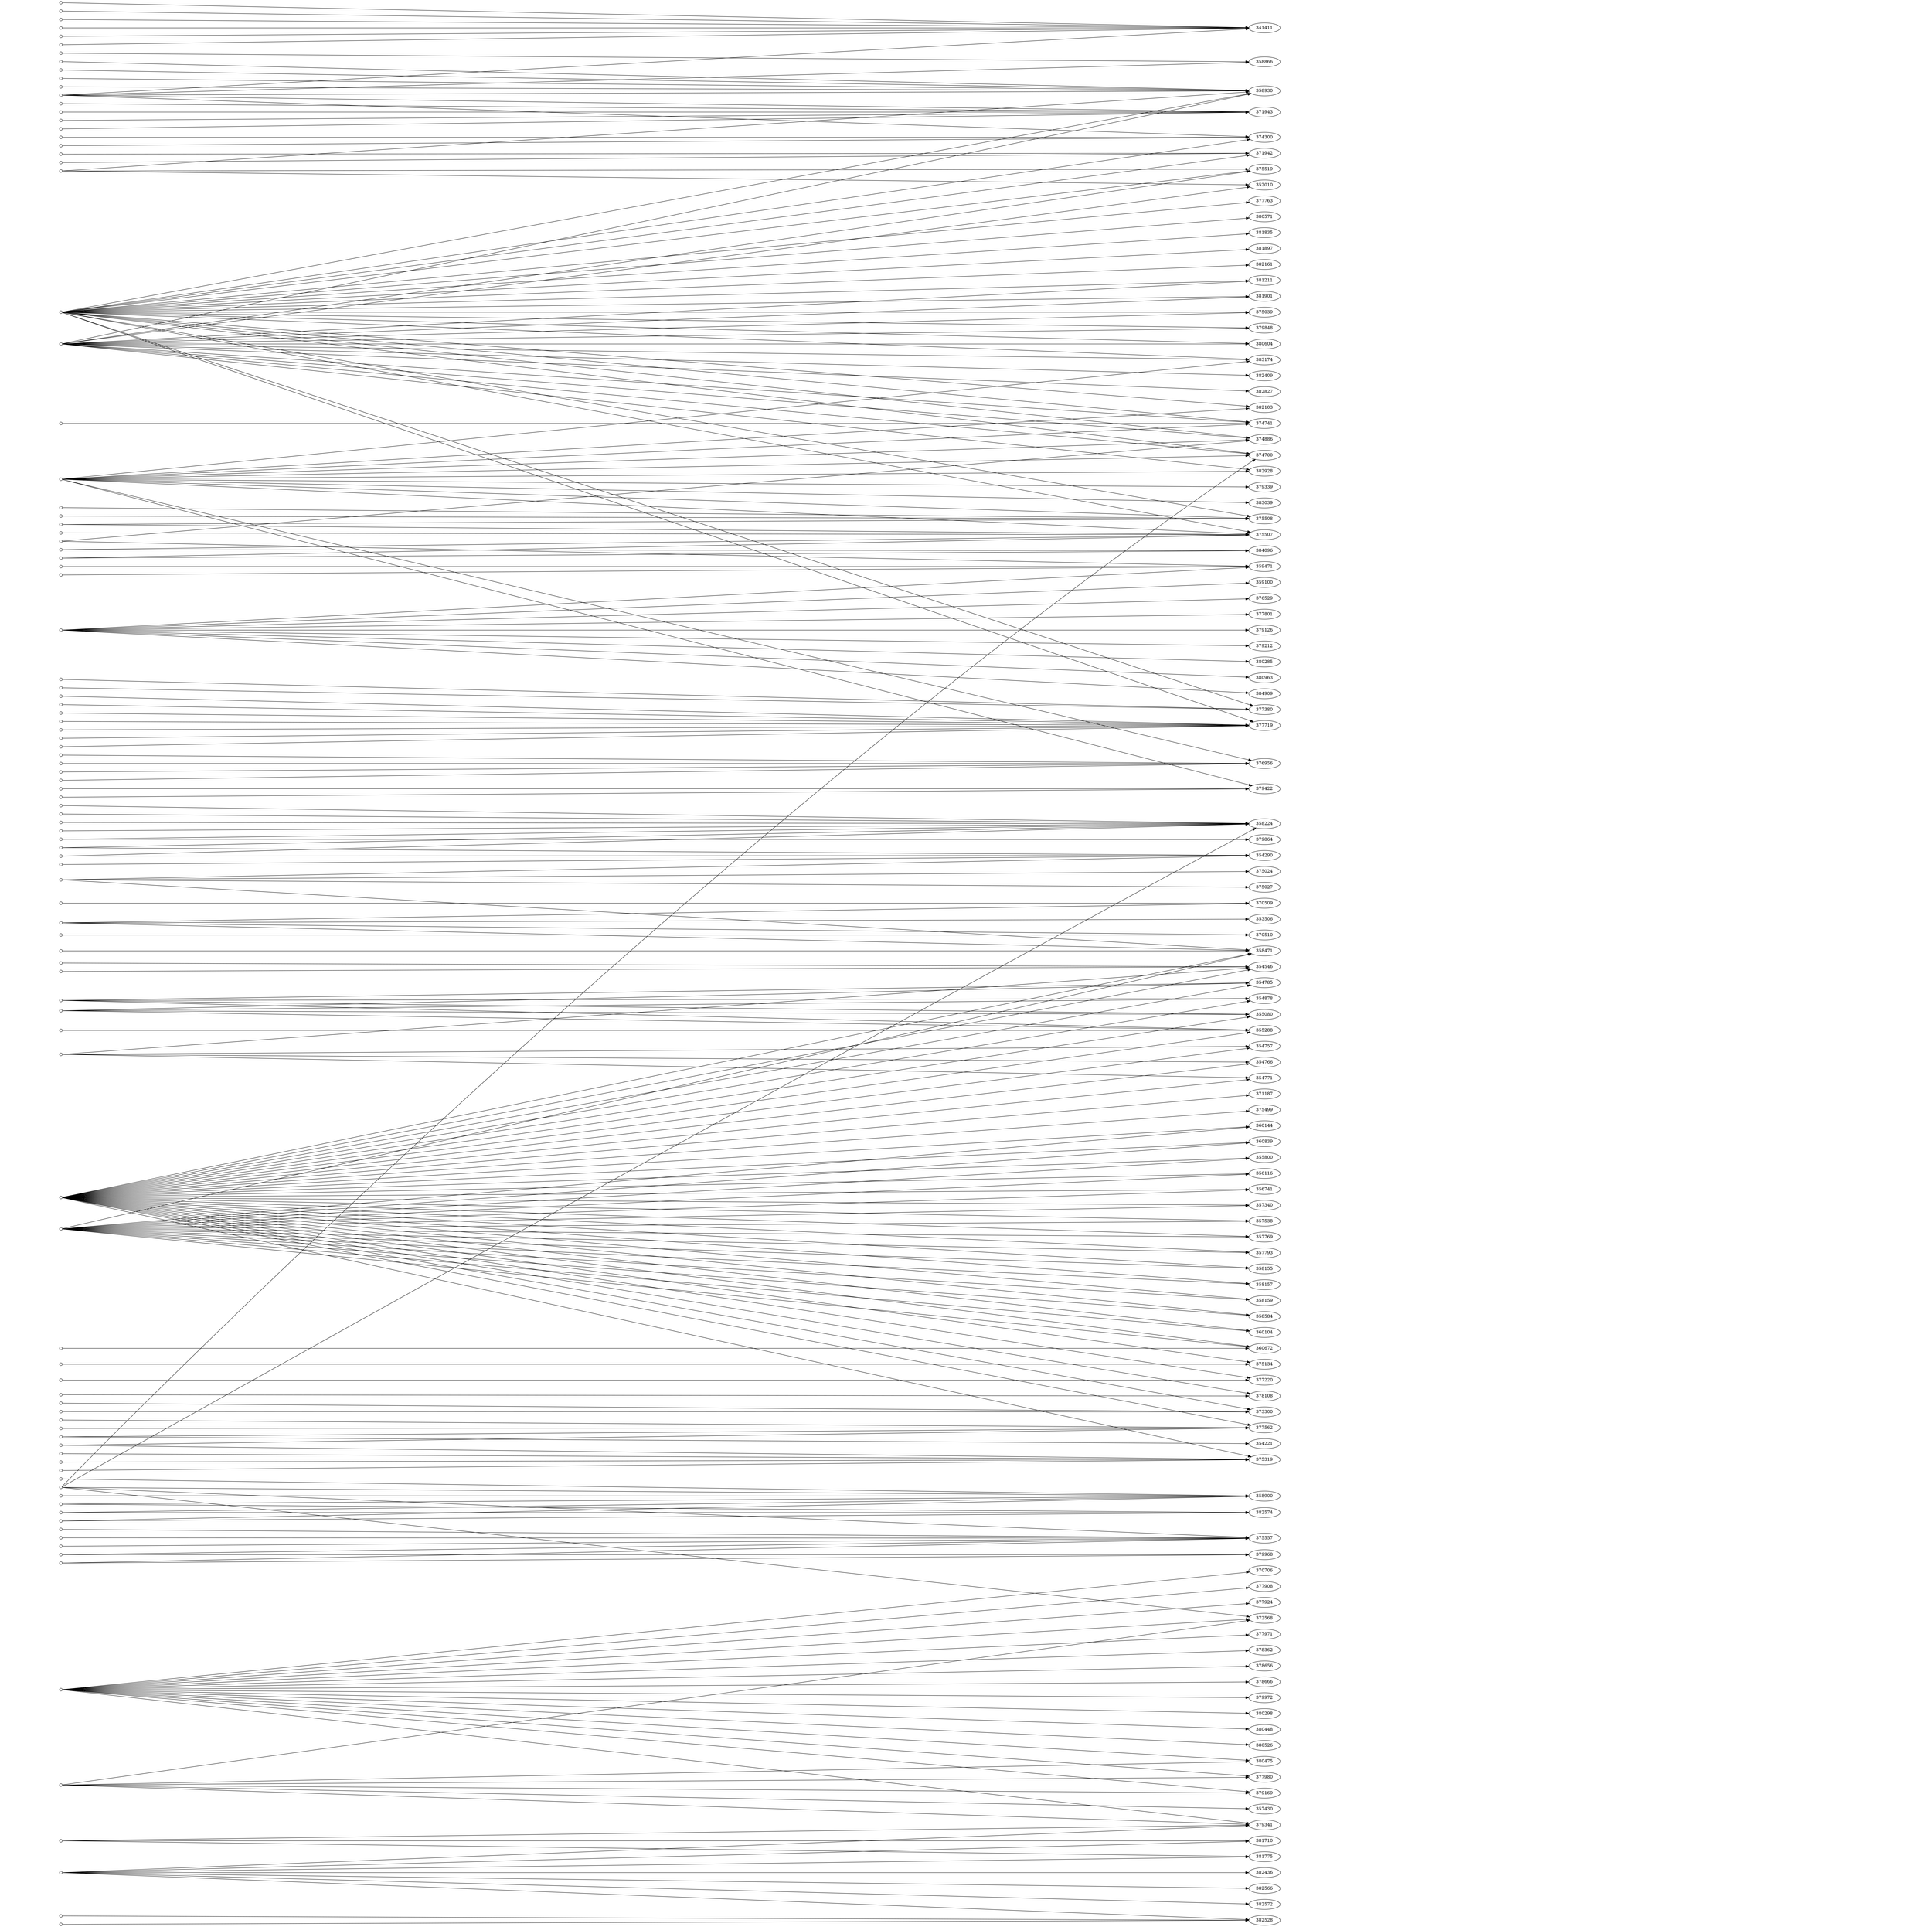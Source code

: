 // bash command for generate this document: 
// $ dot -Tsvg big.dot -o big.svg


digraph G  {
	ratio=1;
	rank = "source";
	rankdir = "LR";
	//center = true;	
	node[width=.12,height=.12]
	fcfpr1_1_2t_17 -> 341411;
	fcfpr1_1t_1 -> 341411;
	rdlfpr2_0_rdlt_4 -> 341411;
	fpfpr1_0_1t_1 -> 341411;
	fpfpr1_1_2t_11 -> 341411;
	rtafpr1_1_2t_28 -> 341411;
	rtafpr1_1_3t_6 -> 341411;
	rdlfpr1_1t_1 -> 358866;
	//358866 -> pcfpr1_1_3t_7;
	rtafpr1_1_3t_6 -> 358866;
	tmfpr1_1_3t_5 -> 358930;
	fcfpr1_1_3t_9 -> 358930;
	pcfpr1_1_3t_7 -> 358930;
	fpfpr1_1_3g_1 -> 358930;
	fpfpr1_1_3t_1 -> 358930;
	aufpr1_1_3t_1 -> 358930;
	rtafpr1_0_3g_1 -> 358930;
	rtafpr1_1_3t_6 -> 358930;
	msgfpr1_1_1g_12 -> 371943;
	rtafpr1_1_1g_8 -> 371943;
	rtafpr1_1_1t_35 -> 371943;
	rtafpr1_1_1t_45 -> 371943;
	rtafpr1_1_3t_6 -> 371943;
	tlfpr2_0_rdlg_2 -> 374300;
	fcfpr1_1_3t_8 -> 374300;
	fcfpr1_1_3t_9 -> 374300;
	rtafpr1_1_3t_6 -> 374300;
	fcfpr1_0_5g_1 -> 371942;
	fcfpr1_1_1t_19 -> 371942;
	fcfpr1_1_3t_9 -> 371942;
	fcfpr1_1_3t_9 -> 374700;
	tymsgfpr1_1_3t_3 -> 374700;
	fpfpr1_1_3t_1 -> 374700;
	rtafpr1_1_3t_7 -> 374700;
	fcfpr1_1_3g_2 -> 374741;
	fcfpr1_1_3t_9 -> 374741;
	fpfpr1_1_3t_1 -> 374741;
	rtafpr1_1_3t_7 -> 374741;
	fcfpr1_1_1t_18 -> 374886;
	fcfpr1_1_3t_9 -> 374886;
	fpfpr1_1_3t_1 -> 374886;
	rtafpr1_1_3t_7 -> 374886;
	fcfpr1_1_3t_9 -> 375039;
	fpfpr1_1_3t_1 -> 375039;
	fcfpr1_1_3t_42 -> 375507;
	fcfpr1_1_3t_9 -> 375507;
	rdlfpr2_0_rdlt_158 -> 375507;
	rtafpr1_1_3t_7 -> 375507;
	rtafpr1_1_3t_71 -> 375507;
	dbfpr1_1_3t_2 -> 375507;
	fcfpr1_1_3t_9 -> 375508;
	rdlfpr1_1g_13 -> 375508;
	rtafpr1_1_3t_7 -> 375508;
	rtafpr2_1_rdlg_1 -> 375508;
	dbfpr1_1_3t_2 -> 375508;
	fcfpr1_1_3t_9 -> 375519;
	fpfpr1_1_3g_1 -> 375519;
	fpfpr1_1_3t_1 -> 375519;
	fcfpr1_1_3t_9 -> 377380;
	rdlfpr1_1g_16 -> 377380;
	rdlfpr1_1t_100 -> 377380;
	fcfpr1_0_2g_1 -> 377719;
	fcfpr1_1_3t_10 -> 377719;
	fcfpr1_1_3t_7 -> 377719;
	fcfpr1_1_3t_9 -> 377719;
	rdlfpr2_0_rdlg_12 -> 377719;
	rdlfpr2_0_rdlt_108 -> 377719;
	rdlfpr2_0_rdlt_27 -> 377719;
	rdlfpr2_0_rdlt_30 -> 377719;
	fcfpr1_1_3t_9 -> 377763;
	fcfpr1_1_3t_9 -> 379848;
	fpfpr1_1_3t_1 -> 379848;
	fcfpr1_1_3t_9 -> 380571;
	fcfpr1_1_3t_9 -> 380604;
	fpfpr1_1_3t_1 -> 380604;
	fcfpr1_1_3t_9 -> 381211;
	fpfpr1_1_3t_1 -> 381211;
	fcfpr1_1_3t_9 -> 381835;
	fcfpr1_1_3t_9 -> 381897;
	fcfpr1_1_3t_9 -> 381901;
	fpfpr1_1_3t_1 -> 381901;
	fcfpr1_1_3t_9 -> 382103;
	rtafpr1_1_3t_7 -> 382103;
	fcfpr1_1_3t_9 -> 382161;
	fcfpr1_1_3t_9 -> 383174;
	fpfpr1_1_3t_1 -> 383174;
	rtafpr1_1_3t_7 -> 383174;
	fpfpr1_1_3g_1 -> 352010;
	fpfpr1_1_3t_1 -> 352010;
	fpfpr1_1_3t_1 -> 382409;
	fpfpr1_1_3t_1 -> 382827;
	fpfpr1_1_3t_1 -> 382928;
	rtafpr1_1_3t_7 -> 382928;
	tlfpr1_1_1t_5 -> 358224;
	tymsgfpr1_1_1t_23 -> 358224;
	tymsgfpr1_1_3t_3 -> 358224;
	rcfpr0_0_1t_9 -> 358224;
	rcfpr1_1_1t_5 -> 358224;
	odfpr0_0_1t_8 -> 358224;
	odfpr1_1_1t_6 -> 358224;
	ecdsgfpr1_1_1t_4 -> 358224;
	tymsgfpr1_1_1t_18 -> 358900;
	tymsgfpr1_1_3t_3 -> 358900;
	rcfpr1_1_1t_100 -> 358900;
	rcfpr1_1_1t_22 -> 358900;
	rcfpr1_1_1t_37 -> 358900;
	odfpr1_1_1t_21 -> 358900;
	tymsgfpr1_1_3t_3 -> 372568;
	rcfpr1_1_1t_30 -> 372568;
	odfpr1_1_1t_31 -> 372568;
	tlfpr1_1_1t_20 -> 375557;
	tymsgfpr1_1_1t_24 -> 375557;
	tymsgfpr1_1_3t_3 -> 375557;
	rcfpr1_1_1t_11 -> 375557;
	odfpr1_1_1t_9 -> 375557;
	ecdsgfpr1_1_1t_19 -> 375557;
	rtafpr1_1_1g_14 -> 376956;
	rtafpr1_1_1t_64 -> 376956;
	rtafpr1_1_2t_18 -> 376956;
	rtafpr1_1_3t_30 -> 376956;
	rtafpr1_1_3t_7 -> 376956;
	rtafpr1_1_3t_7 -> 379339;
	rtafpr1_1_1t_14 -> 379422;
	rtafpr1_1_1t_20 -> 379422;
	rtafpr1_1_3t_7 -> 379422;
	rtafpr1_1_3t_7 -> 383039;
	fcfpr1_1_1t_18 -> 359471;
	fcfpr2_0_1t_1 -> 359471;
	fcfpr2_0_1t_2 -> 359471;
	ccsfpr2_0_1t_99 -> 359471;
	fcfpr1_1_3t_42 -> 384096;
	rtafpr1_1_3t_71 -> 384096;
	tlfpr1_0_4g_4 -> 354290;
	rcfpr0_0_1t_9 -> 354290;
	odfpr0_0_1t_8 -> 354290;
	pagfpr1_1_1t_23 -> 354290;
	rcfpr1_1_1t_5 -> 379864;
	rcfpr1_1_1t_100 -> 382574;
	rcfpr1_1_1t_22 -> 382574;
	rcfpr1_1_1t_37 -> 382574;
	rcfpr1_1_1t_30 -> 370706;
	rcfpr1_1_1t_30 -> 377908;
	rcfpr1_1_1t_30 -> 377924;
	rcfpr1_1_1t_30 -> 377971;
	rcfpr1_1_1t_30 -> 377980;
	odfpr1_1_1t_31 -> 377980;
	rcfpr1_1_1t_30 -> 378362;
	rcfpr1_1_1t_30 -> 378656;
	rcfpr1_1_1t_30 -> 378666;
	rcfpr1_1_1t_30 -> 379169;
	odfpr1_1_1t_31 -> 379169;
	rcfpr1_1_1t_110 -> 379341;
	rcfpr1_1_1t_30 -> 379341;
	rcfpr1_1_1t_62 -> 379341;
	odfpr1_1_1t_31 -> 379341;
	rcfpr1_1_1t_30 -> 379972;
	rcfpr1_1_1t_30 -> 380298;
	rcfpr1_1_1t_30 -> 380448;
	rcfpr1_1_1t_30 -> 380475;
	odfpr1_1_1t_31 -> 380475;
	rcfpr1_1_1t_30 -> 380526;
	odfpr1_1_1t_31 -> 357430;
	rcfpr1_1_1t_11 -> 379968;
	odfpr1_1_1t_9 -> 379968;
	ccsfpr2_0_1t_99 -> 359100;
	ccsfpr2_0_1t_99 -> 376529;
	ccsfpr2_0_1t_99 -> 377801;
	ccsfpr2_0_1t_99 -> 379126;
	ccsfpr2_0_1t_99 -> 379212;
	ccsfpr2_0_1t_99 -> 380285;
	ccsfpr2_0_1t_99 -> 380963;
	ccsfpr2_0_1t_99 -> 384909;
	tlfpr1_0_4g_4 -> 358471;
	odfpr0_0_1t_7 -> 358471;
	odfpr1_0_1t_36 -> 358471;
	odfpr1_0_3t_18 -> 358471;
	odfpr1_0_3t_21 -> 358471;
	tlfpr1_0_4g_4 -> 375024;
	tlfpr1_0_4g_4 -> 375027;
	rcfpr1_1_1t_110 -> 381710;
	rcfpr1_1_1t_62 -> 381710;
	rcfpr1_1_1t_110 -> 381775;
	rcfpr1_1_1t_62 -> 381775;
	rcfpr1_1_1t_110 -> 382436;
	fcfpr1_1_3t_34 -> 382528;
	rcfpr1_1_1t_110 -> 382528;
	rtafpr1_1_3t_48 -> 382528;
	rcfpr1_1_1t_110 -> 382566;
	rcfpr1_1_1t_110 -> 382572;
	odfpr0_0_1t_7 -> 353506;
	rcfpr1_0_1t_35 -> 370509;
	odfpr0_0_1t_7 -> 370509;
	odfpr0_0_1t_7 -> 370510;
	odfpr1_0_1t_38 -> 370510;
	tlfpr1_0_4g_5 -> 354546;
	rcfpr1_1_1t_61 -> 354546;
	odfpr1_0_3t_18 -> 354546;
	odfpr1_0_3t_20 -> 354546;
	odfpr1_0_3t_18 -> 354757;
	odfpr1_0_3t_20 -> 354757;
	odfpr1_0_3t_18 -> 354766;
	odfpr1_0_3t_20 -> 354766;
	odfpr1_0_3t_18 -> 354771;
	odfpr1_0_3t_20 -> 354771;
	odfpr1_0_3t_18 -> 354785;
	odfpr1_0_3t_23 -> 354785;
	odfpr1_0_3t_24 -> 354785;
	odfpr1_0_3t_18 -> 354878;
	odfpr1_0_3t_23 -> 354878;
	odfpr1_0_3t_24 -> 354878;
	odfpr1_0_3t_18 -> 355080;
	odfpr1_0_3t_23 -> 355080;
	odfpr1_0_3t_24 -> 355080;
	odfpr1_0_3t_18 -> 355288;
	odfpr1_0_3t_23 -> 355288;
	odfpr1_0_3t_24 -> 355288;
	odfpr2_0_03t_13 -> 355288;
	odfpr1_0_3t_18 -> 355800;
	odfpr1_0_3t_21 -> 355800;
	odfpr1_0_3t_18 -> 356116;
	odfpr1_0_3t_21 -> 356116;
	odfpr1_0_3t_18 -> 356741;
	odfpr1_0_3t_21 -> 356741;
	odfpr1_0_3t_18 -> 357340;
	odfpr1_0_3t_21 -> 357340;
	odfpr1_0_3t_18 -> 357538;
	odfpr1_0_3t_21 -> 357538;
	odfpr1_0_3t_18 -> 357769;
	odfpr1_0_3t_21 -> 357769;
	odfpr1_0_3t_18 -> 357793;
	odfpr1_0_3t_21 -> 357793;
	odfpr1_0_3t_18 -> 358155;
	odfpr1_0_3t_21 -> 358155;
	odfpr1_0_3t_18 -> 358157;
	odfpr1_0_3t_21 -> 358157;
	odfpr1_0_3t_18 -> 358159;
	odfpr1_0_3t_21 -> 358159;
	odfpr1_0_3t_18 -> 358584;
	odfpr1_0_3t_21 -> 358584;
	odfpr1_0_3t_18 -> 360104;
	odfpr1_0_3t_21 -> 360104;
	odfpr1_0_3t_18 -> 360144;
	odfpr1_0_3t_21 -> 360144;
	odfpr1_0_3t_18 -> 360672;
	odfpr1_0_3t_21 -> 360672;
	odfpr1_0_3t_5 -> 360672;
	odfpr1_0_3t_18 -> 360839;
	odfpr1_0_3t_21 -> 360839;
	odfpr1_0_3t_18 -> 371187;
	tlfpr1_0_3g_5 -> 373300;
	odfpr1_0_3t_12 -> 373300;
	odfpr1_0_3t_18 -> 373300;
	odfpr1_0_3t_18 -> 375134;
	odfpr1_0_5t_18 -> 375134;
	rcfpr0_0_1t_10 -> 375319;
	odfpr1_0_3t_18 -> 375319;
	odfpr1_0_3t_36 -> 375319;
	odfpr1_0_5t_17 -> 375319;
	odfpr1_0_5t_19 -> 375319;
	odfpr1_0_3t_18 -> 375499;
	odfpr1_0_3t_18 -> 377220;
	odfpr1_0_5t_21 -> 377220;
	tlfpr1_0_3g_7 -> 377562;
	tlfpr1_1_1t_3 -> 377562;
	odfpr1_0_3t_18 -> 377562;
	odfpr1_0_3t_36 -> 377562;
	odfpr1_0_5t_20 -> 377562;
	odfpr1_0_3t_18 -> 378108;
	odfpr1_0_3t_6 -> 378108;
	odfpr1_0_5t_20 -> 354221;

	odfpr0_0_1t_7 [label="",shape=circle,height=0.12,width=0.12,fontsize=1];
	tlfpr1_0_3g_5 [label="",shape=circle,height=0.12,width=0.12,fontsize=1];
	odfpr0_0_1t_8 [label="",shape=circle,height=0.12,width=0.12,fontsize=1];
	rcfpr1_1_1t_61 [label="",shape=circle,height=0.12,width=0.12,fontsize=1];
	fcfpr1_1t_1 [label="",shape=circle,height=0.12,width=0.12,fontsize=1];
	odfpr1_0_3t_18 [label="",shape=circle,height=0.12,width=0.12,fontsize=1];
	tlfpr1_0_3g_7 [label="",shape=circle,height=0.12,width=0.12,fontsize=1];
	rcfpr1_1_1t_62 [label="",shape=circle,height=0.12,width=0.12,fontsize=1];
	ccsfpr2_0_1t_99 [label="",shape=circle,height=0.12,width=0.12,fontsize=1];
	tymsgfpr1_1_3t_3 [label="",shape=circle,height=0.12,width=0.12,fontsize=1];
	rcfpr0_0_1t_9 [label="",shape=circle,height=0.12,width=0.12,fontsize=1];
	rtafpr1_1_1t_14 [label="",shape=circle,height=0.12,width=0.12,fontsize=1];
	rtafpr1_1_3t_30 [label="",shape=circle,height=0.12,width=0.12,fontsize=1];
	rcfpr1_1_1t_110 [label="",shape=circle,height=0.12,width=0.12,fontsize=1];
	dbfpr1_1_3t_2 [label="",shape=circle,height=0.12,width=0.12,fontsize=1];
	rtafpr1_1_1g_8 [label="",shape=circle,height=0.12,width=0.12,fontsize=1];
	rcfpr1_1_1t_30 [label="",shape=circle,height=0.12,width=0.12,fontsize=1];
	tlfpr1_1_1t_20 [label="",shape=circle,height=0.12,width=0.12,fontsize=1];
	rtafpr1_1_1t_64 [label="",shape=circle,height=0.12,width=0.12,fontsize=1];
	tlfpr2_0_rdlg_2 [label="",shape=circle,height=0.12,width=0.12,fontsize=1];
	rtafpr1_1_2t_28 [label="",shape=circle,height=0.12,width=0.12,fontsize=1];
	tlfpr1_1_1t_3 [label="",shape=circle,height=0.12,width=0.12,fontsize=1];
	odfpr1_1_1t_6 [label="",shape=circle,height=0.12,width=0.12,fontsize=1];
	fpfpr1_1_3t_1 [label="",shape=circle,height=0.12,width=0.12,fontsize=1];
	aufpr1_1_3t_1 [label="",shape=circle,height=0.12,width=0.12,fontsize=1];
	fcfpr1_1_3t_34 [label="",shape=circle,height=0.12,width=0.12,fontsize=1];
	rcfpr1_1_1t_5 [label="",shape=circle,height=0.12,width=0.12,fontsize=1];
	fcfpr1_1_1t_18 [label="",shape=circle,height=0.12,width=0.12,fontsize=1];
	odfpr1_0_3t_36 [label="",shape=circle,height=0.12,width=0.12,fontsize=1];
	tlfpr1_1_1t_5 [label="",shape=circle,height=0.12,width=0.12,fontsize=1];
	fcfpr1_1_1t_19 [label="",shape=circle,height=0.12,width=0.12,fontsize=1];
	odfpr1_1_1t_9 [label="",shape=circle,height=0.12,width=0.12,fontsize=1];
	fcfpr1_1_3t_7 [label="",shape=circle,height=0.12,width=0.12,fontsize=1];
	rcfpr1_1_1t_37 [label="",shape=circle,height=0.12,width=0.12,fontsize=1];
	fcfpr1_1_3t_8 [label="",shape=circle,height=0.12,width=0.12,fontsize=1];
	odfpr1_1_1t_21 [label="",shape=circle,height=0.12,width=0.12,fontsize=1];
	fcfpr1_1_3t_9 [label="",shape=circle,height=0.12,width=0.12,fontsize=1];
	rdlfpr2_0_rdlt_27 [label="",shape=circle,height=0.12,width=0.12,fontsize=1];
	fcfpr1_1_3g_2 [label="",shape=circle,height=0.12,width=0.12,fontsize=1];
	rtafpr1_1_1t_35 [label="",shape=circle,height=0.12,width=0.12,fontsize=1];
	odfpr1_0_5t_20 [label="",shape=circle,height=0.12,width=0.12,fontsize=1];
	fpfpr1_1_3g_1 [label="",shape=circle,height=0.12,width=0.12,fontsize=1];
	odfpr1_0_5t_21 [label="",shape=circle,height=0.12,width=0.12,fontsize=1];
	fpfpr1_1_2t_11 [label="",shape=circle,height=0.12,width=0.12,fontsize=1];
	ecdsgfpr1_1_1t_19 [label="",shape=circle,height=0.12,width=0.12,fontsize=1];
	odfpr1_0_1t_36 [label="",shape=circle,height=0.12,width=0.12,fontsize=1];
	rtafpr1_1_1g_14 [label="",shape=circle,height=0.12,width=0.12,fontsize=1];
	tymsgfpr1_1_1t_23 [label="",shape=circle,height=0.12,width=0.12,fontsize=1];
	tymsgfpr1_1_1t_24 [label="",shape=circle,height=0.12,width=0.12,fontsize=1];
	odfpr1_0_1t_38 [label="",shape=circle,height=0.12,width=0.12,fontsize=1];
	fcfpr1_0_2g_1 [label="",shape=circle,height=0.12,width=0.12,fontsize=1];
	rdlfpr1_1t_1 [label="",shape=circle,height=0.12,width=0.12,fontsize=1];
	rcfpr0_0_1t_10 [label="",shape=circle,height=0.12,width=0.12,fontsize=1];
	rcfpr1_1_1t_100 [label="",shape=circle,height=0.12,width=0.12,fontsize=1];
	rdlfpr2_0_rdlt_108 [label="",shape=circle,height=0.12,width=0.12,fontsize=1];
	pcfpr1_1_3t_7 [label="",shape=circle,height=0.12,width=0.12,fontsize=1];
	odfpr1_0_3t_20 [label="",shape=circle,height=0.12,width=0.12,fontsize=1];
	ecdsgfpr1_1_1t_4 [label="",shape=circle,height=0.12,width=0.12,fontsize=1];
	tmfpr1_1_3t_5 [label="",shape=circle,height=0.12,width=0.12,fontsize=1];
	odfpr1_0_3t_21 [label="",shape=circle,height=0.12,width=0.12,fontsize=1];
	fpfpr1_0_1t_1 [label="",shape=circle,height=0.12,width=0.12,fontsize=1];
	odfpr1_0_3t_23 [label="",shape=circle,height=0.12,width=0.12,fontsize=1];
	rcfpr1_1_1t_22 [label="",shape=circle,height=0.12,width=0.12,fontsize=1];
	pagfpr1_1_1t_23 [label="",shape=circle,height=0.12,width=0.12,fontsize=1];
	rtafpr1_1_3t_71 [label="",shape=circle,height=0.12,width=0.12,fontsize=1];
	rtafpr1_1_2t_18 [label="",shape=circle,height=0.12,width=0.12,fontsize=1];
	rdlfpr2_0_rdlt_158 [label="",shape=circle,height=0.12,width=0.12,fontsize=1];
	rtafpr1_1_3t_6 [label="",shape=circle,height=0.12,width=0.12,fontsize=1];
	odfpr1_0_3t_24 [label="",shape=circle,height=0.12,width=0.12,fontsize=1];
	rtafpr1_1_3t_7 [label="",shape=circle,height=0.12,width=0.12,fontsize=1];
	rtafpr1_0_3g_1 [label="",shape=circle,height=0.12,width=0.12,fontsize=1];
	rtafpr1_1_1t_20 [label="",shape=circle,height=0.12,width=0.12,fontsize=1];
	rdlfpr1_1g_13 [label="",shape=circle,height=0.12,width=0.12,fontsize=1];
	rcfpr1_0_1t_35 [label="",shape=circle,height=0.12,width=0.12,fontsize=1];
	fcfpr1_1_2t_17 [label="",shape=circle,height=0.12,width=0.12,fontsize=1];
	rtafpr2_1_rdlg_1 [label="",shape=circle,height=0.12,width=0.12,fontsize=1];
	rdlfpr2_0_rdlt_4 [label="",shape=circle,height=0.12,width=0.12,fontsize=1];
	rdlfpr1_1g_16 [label="",shape=circle,height=0.12,width=0.12,fontsize=1];
	fcfpr2_0_1t_1 [label="",shape=circle,height=0.12,width=0.12,fontsize=1];
	fcfpr2_0_1t_2 [label="",shape=circle,height=0.12,width=0.12,fontsize=1];
	rdlfpr1_1t_100 [label="",shape=circle,height=0.12,width=0.12,fontsize=1];
	msgfpr1_1_1g_12 [label="",shape=circle,height=0.12,width=0.12,fontsize=1];
	rdlfpr2_0_rdlt_30 [label="",shape=circle,height=0.12,width=0.12,fontsize=1];
	odfpr1_0_3t_5 [label="",shape=circle,height=0.12,width=0.12,fontsize=1];
	tlfpr1_0_4g_4 [label="",shape=circle,height=0.12,width=0.12,fontsize=1];
	fcfpr1_1_3t_42 [label="",shape=circle,height=0.12,width=0.12,fontsize=1];
	odfpr1_0_3t_6 [label="",shape=circle,height=0.12,width=0.12,fontsize=1];
	tlfpr1_0_4g_5 [label="",shape=circle,height=0.12,width=0.12,fontsize=1];
	rtafpr1_1_3t_48 [label="",shape=circle,height=0.12,width=0.12,fontsize=1];
	odfpr1_0_5t_17 [label="",shape=circle,height=0.12,width=0.12,fontsize=1];
	odfpr1_0_5t_18 [label="",shape=circle,height=0.12,width=0.12,fontsize=1];
	tymsgfpr1_1_1t_18 [label="",shape=circle,height=0.12,width=0.12,fontsize=1];
	odfpr1_0_5t_19 [label="",shape=circle,height=0.12,width=0.12,fontsize=1];
	fcfpr1_1_3t_10 [label="",shape=circle,height=0.12,width=0.12,fontsize=1];
	fcfpr1_0_5g_1 [label="",shape=circle,height=0.12,width=0.12,fontsize=1];
	odfpr1_0_3t_12 [label="",shape=circle,height=0.12,width=0.12,fontsize=1];
	odfpr2_0_03t_13 [label="",shape=circle,height=0.12,width=0.12,fontsize=1];
	rcfpr1_1_1t_11 [label="",shape=circle,height=0.12,width=0.12,fontsize=1];
	odfpr1_1_1t_31 [label="",shape=circle,height=0.12,width=0.12,fontsize=1];
	rdlfpr2_0_rdlg_12 [label="",shape=circle,height=0.12,width=0.12,fontsize=1];
	rtafpr1_1_1t_45 [label="",shape=circle,height=0.12,width=0.12,fontsize=1];
}

